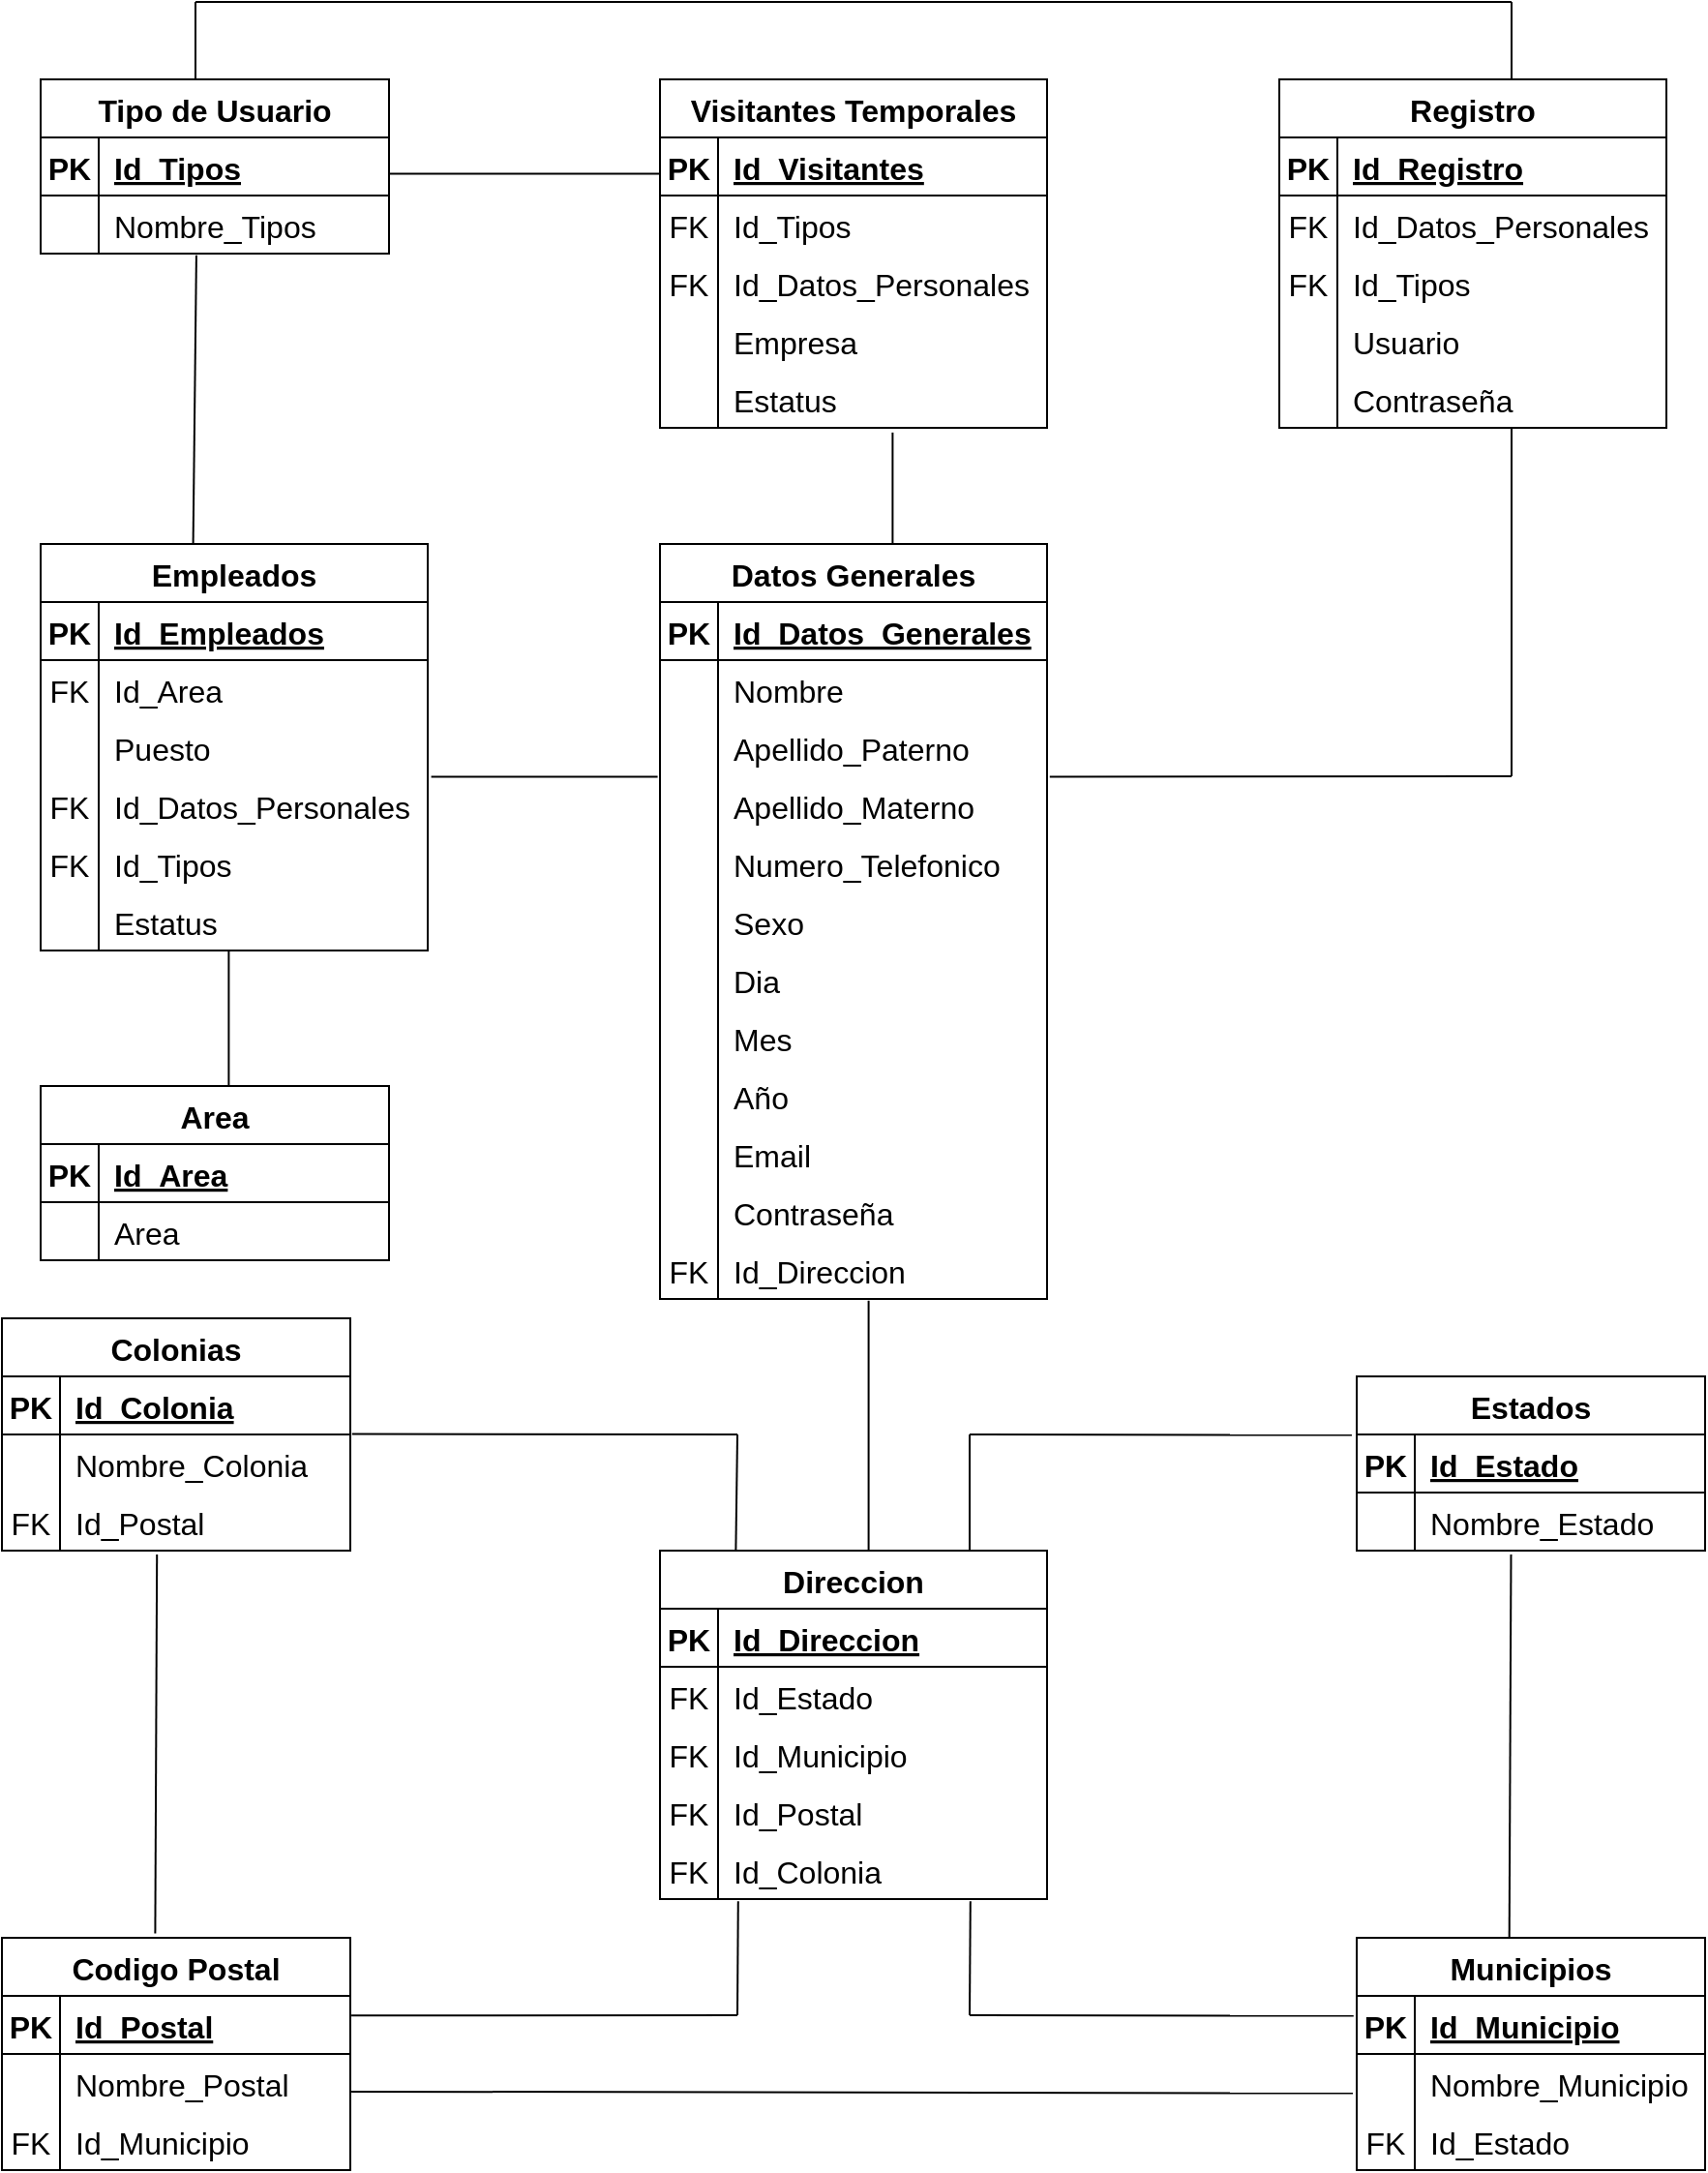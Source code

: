 <mxfile version="15.9.4" type="device"><diagram id="3kuz2IT7W_jXS3hhC_cp" name="Page-1"><mxGraphModel dx="1497" dy="836" grid="1" gridSize="10" guides="1" tooltips="1" connect="1" arrows="1" fold="1" page="1" pageScale="1" pageWidth="827" pageHeight="1169" math="0" shadow="0"><root><mxCell id="0"/><mxCell id="1" parent="0"/><mxCell id="LSDUm890GFS7C5FOTT7y-1" value="Tipo de Usuario" style="shape=table;startSize=30;container=1;collapsible=1;childLayout=tableLayout;fixedRows=1;rowLines=0;fontStyle=1;align=center;resizeLast=1;fontSize=16;" vertex="1" parent="1"><mxGeometry x="40" y="80" width="180" height="90" as="geometry"/></mxCell><mxCell id="LSDUm890GFS7C5FOTT7y-2" value="" style="shape=partialRectangle;collapsible=0;dropTarget=0;pointerEvents=0;fillColor=none;top=0;left=0;bottom=1;right=0;points=[[0,0.5],[1,0.5]];portConstraint=eastwest;fontSize=16;" vertex="1" parent="LSDUm890GFS7C5FOTT7y-1"><mxGeometry y="30" width="180" height="30" as="geometry"/></mxCell><mxCell id="LSDUm890GFS7C5FOTT7y-3" value="PK" style="shape=partialRectangle;connectable=0;fillColor=none;top=0;left=0;bottom=0;right=0;fontStyle=1;overflow=hidden;fontSize=16;" vertex="1" parent="LSDUm890GFS7C5FOTT7y-2"><mxGeometry width="30" height="30" as="geometry"><mxRectangle width="30" height="30" as="alternateBounds"/></mxGeometry></mxCell><mxCell id="LSDUm890GFS7C5FOTT7y-4" value="Id_Tipos" style="shape=partialRectangle;connectable=0;fillColor=none;top=0;left=0;bottom=0;right=0;align=left;spacingLeft=6;fontStyle=5;overflow=hidden;fontSize=16;" vertex="1" parent="LSDUm890GFS7C5FOTT7y-2"><mxGeometry x="30" width="150" height="30" as="geometry"><mxRectangle width="150" height="30" as="alternateBounds"/></mxGeometry></mxCell><mxCell id="LSDUm890GFS7C5FOTT7y-5" value="" style="shape=partialRectangle;collapsible=0;dropTarget=0;pointerEvents=0;fillColor=none;top=0;left=0;bottom=0;right=0;points=[[0,0.5],[1,0.5]];portConstraint=eastwest;fontSize=16;" vertex="1" parent="LSDUm890GFS7C5FOTT7y-1"><mxGeometry y="60" width="180" height="30" as="geometry"/></mxCell><mxCell id="LSDUm890GFS7C5FOTT7y-6" value="" style="shape=partialRectangle;connectable=0;fillColor=none;top=0;left=0;bottom=0;right=0;editable=1;overflow=hidden;fontSize=16;" vertex="1" parent="LSDUm890GFS7C5FOTT7y-5"><mxGeometry width="30" height="30" as="geometry"><mxRectangle width="30" height="30" as="alternateBounds"/></mxGeometry></mxCell><mxCell id="LSDUm890GFS7C5FOTT7y-7" value="Nombre_Tipos" style="shape=partialRectangle;connectable=0;fillColor=none;top=0;left=0;bottom=0;right=0;align=left;spacingLeft=6;overflow=hidden;fontSize=16;" vertex="1" parent="LSDUm890GFS7C5FOTT7y-5"><mxGeometry x="30" width="150" height="30" as="geometry"><mxRectangle width="150" height="30" as="alternateBounds"/></mxGeometry></mxCell><mxCell id="LSDUm890GFS7C5FOTT7y-14" value="Visitantes Temporales" style="shape=table;startSize=30;container=1;collapsible=1;childLayout=tableLayout;fixedRows=1;rowLines=0;fontStyle=1;align=center;resizeLast=1;fontSize=16;" vertex="1" parent="1"><mxGeometry x="360" y="80" width="200" height="180" as="geometry"/></mxCell><mxCell id="LSDUm890GFS7C5FOTT7y-15" value="" style="shape=partialRectangle;collapsible=0;dropTarget=0;pointerEvents=0;fillColor=none;top=0;left=0;bottom=1;right=0;points=[[0,0.5],[1,0.5]];portConstraint=eastwest;fontSize=16;" vertex="1" parent="LSDUm890GFS7C5FOTT7y-14"><mxGeometry y="30" width="200" height="30" as="geometry"/></mxCell><mxCell id="LSDUm890GFS7C5FOTT7y-16" value="PK" style="shape=partialRectangle;connectable=0;fillColor=none;top=0;left=0;bottom=0;right=0;fontStyle=1;overflow=hidden;fontSize=16;" vertex="1" parent="LSDUm890GFS7C5FOTT7y-15"><mxGeometry width="30" height="30" as="geometry"><mxRectangle width="30" height="30" as="alternateBounds"/></mxGeometry></mxCell><mxCell id="LSDUm890GFS7C5FOTT7y-17" value="Id_Visitantes" style="shape=partialRectangle;connectable=0;fillColor=none;top=0;left=0;bottom=0;right=0;align=left;spacingLeft=6;fontStyle=5;overflow=hidden;fontSize=16;" vertex="1" parent="LSDUm890GFS7C5FOTT7y-15"><mxGeometry x="30" width="170" height="30" as="geometry"><mxRectangle width="170" height="30" as="alternateBounds"/></mxGeometry></mxCell><mxCell id="LSDUm890GFS7C5FOTT7y-18" value="" style="shape=partialRectangle;collapsible=0;dropTarget=0;pointerEvents=0;fillColor=none;top=0;left=0;bottom=0;right=0;points=[[0,0.5],[1,0.5]];portConstraint=eastwest;fontSize=16;" vertex="1" parent="LSDUm890GFS7C5FOTT7y-14"><mxGeometry y="60" width="200" height="30" as="geometry"/></mxCell><mxCell id="LSDUm890GFS7C5FOTT7y-19" value="FK" style="shape=partialRectangle;connectable=0;fillColor=none;top=0;left=0;bottom=0;right=0;editable=1;overflow=hidden;fontSize=16;" vertex="1" parent="LSDUm890GFS7C5FOTT7y-18"><mxGeometry width="30" height="30" as="geometry"><mxRectangle width="30" height="30" as="alternateBounds"/></mxGeometry></mxCell><mxCell id="LSDUm890GFS7C5FOTT7y-20" value="Id_Tipos" style="shape=partialRectangle;connectable=0;fillColor=none;top=0;left=0;bottom=0;right=0;align=left;spacingLeft=6;overflow=hidden;fontSize=16;" vertex="1" parent="LSDUm890GFS7C5FOTT7y-18"><mxGeometry x="30" width="170" height="30" as="geometry"><mxRectangle width="170" height="30" as="alternateBounds"/></mxGeometry></mxCell><mxCell id="LSDUm890GFS7C5FOTT7y-21" value="" style="shape=partialRectangle;collapsible=0;dropTarget=0;pointerEvents=0;fillColor=none;top=0;left=0;bottom=0;right=0;points=[[0,0.5],[1,0.5]];portConstraint=eastwest;fontSize=16;" vertex="1" parent="LSDUm890GFS7C5FOTT7y-14"><mxGeometry y="90" width="200" height="30" as="geometry"/></mxCell><mxCell id="LSDUm890GFS7C5FOTT7y-22" value="FK" style="shape=partialRectangle;connectable=0;fillColor=none;top=0;left=0;bottom=0;right=0;editable=1;overflow=hidden;fontSize=16;" vertex="1" parent="LSDUm890GFS7C5FOTT7y-21"><mxGeometry width="30" height="30" as="geometry"><mxRectangle width="30" height="30" as="alternateBounds"/></mxGeometry></mxCell><mxCell id="LSDUm890GFS7C5FOTT7y-23" value="Id_Datos_Personales" style="shape=partialRectangle;connectable=0;fillColor=none;top=0;left=0;bottom=0;right=0;align=left;spacingLeft=6;overflow=hidden;fontSize=16;" vertex="1" parent="LSDUm890GFS7C5FOTT7y-21"><mxGeometry x="30" width="170" height="30" as="geometry"><mxRectangle width="170" height="30" as="alternateBounds"/></mxGeometry></mxCell><mxCell id="LSDUm890GFS7C5FOTT7y-24" value="" style="shape=partialRectangle;collapsible=0;dropTarget=0;pointerEvents=0;fillColor=none;top=0;left=0;bottom=0;right=0;points=[[0,0.5],[1,0.5]];portConstraint=eastwest;fontSize=16;" vertex="1" parent="LSDUm890GFS7C5FOTT7y-14"><mxGeometry y="120" width="200" height="30" as="geometry"/></mxCell><mxCell id="LSDUm890GFS7C5FOTT7y-25" value="" style="shape=partialRectangle;connectable=0;fillColor=none;top=0;left=0;bottom=0;right=0;editable=1;overflow=hidden;fontSize=16;" vertex="1" parent="LSDUm890GFS7C5FOTT7y-24"><mxGeometry width="30" height="30" as="geometry"><mxRectangle width="30" height="30" as="alternateBounds"/></mxGeometry></mxCell><mxCell id="LSDUm890GFS7C5FOTT7y-26" value="Empresa" style="shape=partialRectangle;connectable=0;fillColor=none;top=0;left=0;bottom=0;right=0;align=left;spacingLeft=6;overflow=hidden;fontSize=16;" vertex="1" parent="LSDUm890GFS7C5FOTT7y-24"><mxGeometry x="30" width="170" height="30" as="geometry"><mxRectangle width="170" height="30" as="alternateBounds"/></mxGeometry></mxCell><mxCell id="LSDUm890GFS7C5FOTT7y-27" style="shape=partialRectangle;collapsible=0;dropTarget=0;pointerEvents=0;fillColor=none;top=0;left=0;bottom=0;right=0;points=[[0,0.5],[1,0.5]];portConstraint=eastwest;fontSize=16;" vertex="1" parent="LSDUm890GFS7C5FOTT7y-14"><mxGeometry y="150" width="200" height="30" as="geometry"/></mxCell><mxCell id="LSDUm890GFS7C5FOTT7y-28" style="shape=partialRectangle;connectable=0;fillColor=none;top=0;left=0;bottom=0;right=0;editable=1;overflow=hidden;fontSize=16;" vertex="1" parent="LSDUm890GFS7C5FOTT7y-27"><mxGeometry width="30" height="30" as="geometry"><mxRectangle width="30" height="30" as="alternateBounds"/></mxGeometry></mxCell><mxCell id="LSDUm890GFS7C5FOTT7y-29" value="Estatus" style="shape=partialRectangle;connectable=0;fillColor=none;top=0;left=0;bottom=0;right=0;align=left;spacingLeft=6;overflow=hidden;fontSize=16;" vertex="1" parent="LSDUm890GFS7C5FOTT7y-27"><mxGeometry x="30" width="170" height="30" as="geometry"><mxRectangle width="170" height="30" as="alternateBounds"/></mxGeometry></mxCell><mxCell id="LSDUm890GFS7C5FOTT7y-30" value="Registro" style="shape=table;startSize=30;container=1;collapsible=1;childLayout=tableLayout;fixedRows=1;rowLines=0;fontStyle=1;align=center;resizeLast=1;fontSize=16;" vertex="1" parent="1"><mxGeometry x="680" y="80" width="200" height="180" as="geometry"/></mxCell><mxCell id="LSDUm890GFS7C5FOTT7y-31" value="" style="shape=partialRectangle;collapsible=0;dropTarget=0;pointerEvents=0;fillColor=none;top=0;left=0;bottom=1;right=0;points=[[0,0.5],[1,0.5]];portConstraint=eastwest;fontSize=16;" vertex="1" parent="LSDUm890GFS7C5FOTT7y-30"><mxGeometry y="30" width="200" height="30" as="geometry"/></mxCell><mxCell id="LSDUm890GFS7C5FOTT7y-32" value="PK" style="shape=partialRectangle;connectable=0;fillColor=none;top=0;left=0;bottom=0;right=0;fontStyle=1;overflow=hidden;fontSize=16;" vertex="1" parent="LSDUm890GFS7C5FOTT7y-31"><mxGeometry width="30" height="30" as="geometry"><mxRectangle width="30" height="30" as="alternateBounds"/></mxGeometry></mxCell><mxCell id="LSDUm890GFS7C5FOTT7y-33" value="Id_Registro" style="shape=partialRectangle;connectable=0;fillColor=none;top=0;left=0;bottom=0;right=0;align=left;spacingLeft=6;fontStyle=5;overflow=hidden;fontSize=16;" vertex="1" parent="LSDUm890GFS7C5FOTT7y-31"><mxGeometry x="30" width="170" height="30" as="geometry"><mxRectangle width="170" height="30" as="alternateBounds"/></mxGeometry></mxCell><mxCell id="LSDUm890GFS7C5FOTT7y-34" value="" style="shape=partialRectangle;collapsible=0;dropTarget=0;pointerEvents=0;fillColor=none;top=0;left=0;bottom=0;right=0;points=[[0,0.5],[1,0.5]];portConstraint=eastwest;fontSize=16;" vertex="1" parent="LSDUm890GFS7C5FOTT7y-30"><mxGeometry y="60" width="200" height="30" as="geometry"/></mxCell><mxCell id="LSDUm890GFS7C5FOTT7y-35" value="FK" style="shape=partialRectangle;connectable=0;fillColor=none;top=0;left=0;bottom=0;right=0;editable=1;overflow=hidden;fontSize=16;" vertex="1" parent="LSDUm890GFS7C5FOTT7y-34"><mxGeometry width="30" height="30" as="geometry"><mxRectangle width="30" height="30" as="alternateBounds"/></mxGeometry></mxCell><mxCell id="LSDUm890GFS7C5FOTT7y-36" value="Id_Datos_Personales" style="shape=partialRectangle;connectable=0;fillColor=none;top=0;left=0;bottom=0;right=0;align=left;spacingLeft=6;overflow=hidden;fontSize=16;" vertex="1" parent="LSDUm890GFS7C5FOTT7y-34"><mxGeometry x="30" width="170" height="30" as="geometry"><mxRectangle width="170" height="30" as="alternateBounds"/></mxGeometry></mxCell><mxCell id="LSDUm890GFS7C5FOTT7y-37" value="" style="shape=partialRectangle;collapsible=0;dropTarget=0;pointerEvents=0;fillColor=none;top=0;left=0;bottom=0;right=0;points=[[0,0.5],[1,0.5]];portConstraint=eastwest;fontSize=16;" vertex="1" parent="LSDUm890GFS7C5FOTT7y-30"><mxGeometry y="90" width="200" height="30" as="geometry"/></mxCell><mxCell id="LSDUm890GFS7C5FOTT7y-38" value="FK" style="shape=partialRectangle;connectable=0;fillColor=none;top=0;left=0;bottom=0;right=0;editable=1;overflow=hidden;fontSize=16;" vertex="1" parent="LSDUm890GFS7C5FOTT7y-37"><mxGeometry width="30" height="30" as="geometry"><mxRectangle width="30" height="30" as="alternateBounds"/></mxGeometry></mxCell><mxCell id="LSDUm890GFS7C5FOTT7y-39" value="Id_Tipos" style="shape=partialRectangle;connectable=0;fillColor=none;top=0;left=0;bottom=0;right=0;align=left;spacingLeft=6;overflow=hidden;fontSize=16;" vertex="1" parent="LSDUm890GFS7C5FOTT7y-37"><mxGeometry x="30" width="170" height="30" as="geometry"><mxRectangle width="170" height="30" as="alternateBounds"/></mxGeometry></mxCell><mxCell id="LSDUm890GFS7C5FOTT7y-40" value="" style="shape=partialRectangle;collapsible=0;dropTarget=0;pointerEvents=0;fillColor=none;top=0;left=0;bottom=0;right=0;points=[[0,0.5],[1,0.5]];portConstraint=eastwest;fontSize=16;" vertex="1" parent="LSDUm890GFS7C5FOTT7y-30"><mxGeometry y="120" width="200" height="30" as="geometry"/></mxCell><mxCell id="LSDUm890GFS7C5FOTT7y-41" value="" style="shape=partialRectangle;connectable=0;fillColor=none;top=0;left=0;bottom=0;right=0;editable=1;overflow=hidden;fontSize=16;" vertex="1" parent="LSDUm890GFS7C5FOTT7y-40"><mxGeometry width="30" height="30" as="geometry"><mxRectangle width="30" height="30" as="alternateBounds"/></mxGeometry></mxCell><mxCell id="LSDUm890GFS7C5FOTT7y-42" value="Usuario" style="shape=partialRectangle;connectable=0;fillColor=none;top=0;left=0;bottom=0;right=0;align=left;spacingLeft=6;overflow=hidden;fontSize=16;" vertex="1" parent="LSDUm890GFS7C5FOTT7y-40"><mxGeometry x="30" width="170" height="30" as="geometry"><mxRectangle width="170" height="30" as="alternateBounds"/></mxGeometry></mxCell><mxCell id="LSDUm890GFS7C5FOTT7y-43" style="shape=partialRectangle;collapsible=0;dropTarget=0;pointerEvents=0;fillColor=none;top=0;left=0;bottom=0;right=0;points=[[0,0.5],[1,0.5]];portConstraint=eastwest;fontSize=16;" vertex="1" parent="LSDUm890GFS7C5FOTT7y-30"><mxGeometry y="150" width="200" height="30" as="geometry"/></mxCell><mxCell id="LSDUm890GFS7C5FOTT7y-44" style="shape=partialRectangle;connectable=0;fillColor=none;top=0;left=0;bottom=0;right=0;editable=1;overflow=hidden;fontSize=16;" vertex="1" parent="LSDUm890GFS7C5FOTT7y-43"><mxGeometry width="30" height="30" as="geometry"><mxRectangle width="30" height="30" as="alternateBounds"/></mxGeometry></mxCell><mxCell id="LSDUm890GFS7C5FOTT7y-45" value="Contraseña" style="shape=partialRectangle;connectable=0;fillColor=none;top=0;left=0;bottom=0;right=0;align=left;spacingLeft=6;overflow=hidden;fontSize=16;" vertex="1" parent="LSDUm890GFS7C5FOTT7y-43"><mxGeometry x="30" width="170" height="30" as="geometry"><mxRectangle width="170" height="30" as="alternateBounds"/></mxGeometry></mxCell><mxCell id="LSDUm890GFS7C5FOTT7y-46" value="Empleados" style="shape=table;startSize=30;container=1;collapsible=1;childLayout=tableLayout;fixedRows=1;rowLines=0;fontStyle=1;align=center;resizeLast=1;fontSize=16;" vertex="1" parent="1"><mxGeometry x="40" y="320" width="200" height="210" as="geometry"/></mxCell><mxCell id="LSDUm890GFS7C5FOTT7y-47" value="" style="shape=partialRectangle;collapsible=0;dropTarget=0;pointerEvents=0;fillColor=none;top=0;left=0;bottom=1;right=0;points=[[0,0.5],[1,0.5]];portConstraint=eastwest;fontSize=16;" vertex="1" parent="LSDUm890GFS7C5FOTT7y-46"><mxGeometry y="30" width="200" height="30" as="geometry"/></mxCell><mxCell id="LSDUm890GFS7C5FOTT7y-48" value="PK" style="shape=partialRectangle;connectable=0;fillColor=none;top=0;left=0;bottom=0;right=0;fontStyle=1;overflow=hidden;fontSize=16;" vertex="1" parent="LSDUm890GFS7C5FOTT7y-47"><mxGeometry width="30" height="30" as="geometry"><mxRectangle width="30" height="30" as="alternateBounds"/></mxGeometry></mxCell><mxCell id="LSDUm890GFS7C5FOTT7y-49" value="Id_Empleados" style="shape=partialRectangle;connectable=0;fillColor=none;top=0;left=0;bottom=0;right=0;align=left;spacingLeft=6;fontStyle=5;overflow=hidden;fontSize=16;" vertex="1" parent="LSDUm890GFS7C5FOTT7y-47"><mxGeometry x="30" width="170" height="30" as="geometry"><mxRectangle width="170" height="30" as="alternateBounds"/></mxGeometry></mxCell><mxCell id="LSDUm890GFS7C5FOTT7y-50" value="" style="shape=partialRectangle;collapsible=0;dropTarget=0;pointerEvents=0;fillColor=none;top=0;left=0;bottom=0;right=0;points=[[0,0.5],[1,0.5]];portConstraint=eastwest;fontSize=16;" vertex="1" parent="LSDUm890GFS7C5FOTT7y-46"><mxGeometry y="60" width="200" height="30" as="geometry"/></mxCell><mxCell id="LSDUm890GFS7C5FOTT7y-51" value="FK" style="shape=partialRectangle;connectable=0;fillColor=none;top=0;left=0;bottom=0;right=0;editable=1;overflow=hidden;fontSize=16;" vertex="1" parent="LSDUm890GFS7C5FOTT7y-50"><mxGeometry width="30" height="30" as="geometry"><mxRectangle width="30" height="30" as="alternateBounds"/></mxGeometry></mxCell><mxCell id="LSDUm890GFS7C5FOTT7y-52" value="Id_Area" style="shape=partialRectangle;connectable=0;fillColor=none;top=0;left=0;bottom=0;right=0;align=left;spacingLeft=6;overflow=hidden;fontSize=16;" vertex="1" parent="LSDUm890GFS7C5FOTT7y-50"><mxGeometry x="30" width="170" height="30" as="geometry"><mxRectangle width="170" height="30" as="alternateBounds"/></mxGeometry></mxCell><mxCell id="LSDUm890GFS7C5FOTT7y-53" value="" style="shape=partialRectangle;collapsible=0;dropTarget=0;pointerEvents=0;fillColor=none;top=0;left=0;bottom=0;right=0;points=[[0,0.5],[1,0.5]];portConstraint=eastwest;fontSize=16;" vertex="1" parent="LSDUm890GFS7C5FOTT7y-46"><mxGeometry y="90" width="200" height="30" as="geometry"/></mxCell><mxCell id="LSDUm890GFS7C5FOTT7y-54" value="" style="shape=partialRectangle;connectable=0;fillColor=none;top=0;left=0;bottom=0;right=0;editable=1;overflow=hidden;fontSize=16;" vertex="1" parent="LSDUm890GFS7C5FOTT7y-53"><mxGeometry width="30" height="30" as="geometry"><mxRectangle width="30" height="30" as="alternateBounds"/></mxGeometry></mxCell><mxCell id="LSDUm890GFS7C5FOTT7y-55" value="Puesto" style="shape=partialRectangle;connectable=0;fillColor=none;top=0;left=0;bottom=0;right=0;align=left;spacingLeft=6;overflow=hidden;fontSize=16;" vertex="1" parent="LSDUm890GFS7C5FOTT7y-53"><mxGeometry x="30" width="170" height="30" as="geometry"><mxRectangle width="170" height="30" as="alternateBounds"/></mxGeometry></mxCell><mxCell id="LSDUm890GFS7C5FOTT7y-56" value="" style="shape=partialRectangle;collapsible=0;dropTarget=0;pointerEvents=0;fillColor=none;top=0;left=0;bottom=0;right=0;points=[[0,0.5],[1,0.5]];portConstraint=eastwest;fontSize=16;" vertex="1" parent="LSDUm890GFS7C5FOTT7y-46"><mxGeometry y="120" width="200" height="30" as="geometry"/></mxCell><mxCell id="LSDUm890GFS7C5FOTT7y-57" value="FK" style="shape=partialRectangle;connectable=0;fillColor=none;top=0;left=0;bottom=0;right=0;editable=1;overflow=hidden;fontSize=16;" vertex="1" parent="LSDUm890GFS7C5FOTT7y-56"><mxGeometry width="30" height="30" as="geometry"><mxRectangle width="30" height="30" as="alternateBounds"/></mxGeometry></mxCell><mxCell id="LSDUm890GFS7C5FOTT7y-58" value="Id_Datos_Personales" style="shape=partialRectangle;connectable=0;fillColor=none;top=0;left=0;bottom=0;right=0;align=left;spacingLeft=6;overflow=hidden;fontSize=16;" vertex="1" parent="LSDUm890GFS7C5FOTT7y-56"><mxGeometry x="30" width="170" height="30" as="geometry"><mxRectangle width="170" height="30" as="alternateBounds"/></mxGeometry></mxCell><mxCell id="LSDUm890GFS7C5FOTT7y-59" style="shape=partialRectangle;collapsible=0;dropTarget=0;pointerEvents=0;fillColor=none;top=0;left=0;bottom=0;right=0;points=[[0,0.5],[1,0.5]];portConstraint=eastwest;fontSize=16;" vertex="1" parent="LSDUm890GFS7C5FOTT7y-46"><mxGeometry y="150" width="200" height="30" as="geometry"/></mxCell><mxCell id="LSDUm890GFS7C5FOTT7y-60" value="FK" style="shape=partialRectangle;connectable=0;fillColor=none;top=0;left=0;bottom=0;right=0;editable=1;overflow=hidden;fontSize=16;" vertex="1" parent="LSDUm890GFS7C5FOTT7y-59"><mxGeometry width="30" height="30" as="geometry"><mxRectangle width="30" height="30" as="alternateBounds"/></mxGeometry></mxCell><mxCell id="LSDUm890GFS7C5FOTT7y-61" value="Id_Tipos" style="shape=partialRectangle;connectable=0;fillColor=none;top=0;left=0;bottom=0;right=0;align=left;spacingLeft=6;overflow=hidden;fontSize=16;" vertex="1" parent="LSDUm890GFS7C5FOTT7y-59"><mxGeometry x="30" width="170" height="30" as="geometry"><mxRectangle width="170" height="30" as="alternateBounds"/></mxGeometry></mxCell><mxCell id="LSDUm890GFS7C5FOTT7y-65" style="shape=partialRectangle;collapsible=0;dropTarget=0;pointerEvents=0;fillColor=none;top=0;left=0;bottom=0;right=0;points=[[0,0.5],[1,0.5]];portConstraint=eastwest;fontSize=16;" vertex="1" parent="LSDUm890GFS7C5FOTT7y-46"><mxGeometry y="180" width="200" height="30" as="geometry"/></mxCell><mxCell id="LSDUm890GFS7C5FOTT7y-66" style="shape=partialRectangle;connectable=0;fillColor=none;top=0;left=0;bottom=0;right=0;editable=1;overflow=hidden;fontSize=16;" vertex="1" parent="LSDUm890GFS7C5FOTT7y-65"><mxGeometry width="30" height="30" as="geometry"><mxRectangle width="30" height="30" as="alternateBounds"/></mxGeometry></mxCell><mxCell id="LSDUm890GFS7C5FOTT7y-67" value="Estatus" style="shape=partialRectangle;connectable=0;fillColor=none;top=0;left=0;bottom=0;right=0;align=left;spacingLeft=6;overflow=hidden;fontSize=16;" vertex="1" parent="LSDUm890GFS7C5FOTT7y-65"><mxGeometry x="30" width="170" height="30" as="geometry"><mxRectangle width="170" height="30" as="alternateBounds"/></mxGeometry></mxCell><mxCell id="LSDUm890GFS7C5FOTT7y-68" value="Area" style="shape=table;startSize=30;container=1;collapsible=1;childLayout=tableLayout;fixedRows=1;rowLines=0;fontStyle=1;align=center;resizeLast=1;fontSize=16;" vertex="1" parent="1"><mxGeometry x="40" y="600" width="180" height="90" as="geometry"/></mxCell><mxCell id="LSDUm890GFS7C5FOTT7y-69" value="" style="shape=partialRectangle;collapsible=0;dropTarget=0;pointerEvents=0;fillColor=none;top=0;left=0;bottom=1;right=0;points=[[0,0.5],[1,0.5]];portConstraint=eastwest;fontSize=16;" vertex="1" parent="LSDUm890GFS7C5FOTT7y-68"><mxGeometry y="30" width="180" height="30" as="geometry"/></mxCell><mxCell id="LSDUm890GFS7C5FOTT7y-70" value="PK" style="shape=partialRectangle;connectable=0;fillColor=none;top=0;left=0;bottom=0;right=0;fontStyle=1;overflow=hidden;fontSize=16;" vertex="1" parent="LSDUm890GFS7C5FOTT7y-69"><mxGeometry width="30" height="30" as="geometry"><mxRectangle width="30" height="30" as="alternateBounds"/></mxGeometry></mxCell><mxCell id="LSDUm890GFS7C5FOTT7y-71" value="Id_Area" style="shape=partialRectangle;connectable=0;fillColor=none;top=0;left=0;bottom=0;right=0;align=left;spacingLeft=6;fontStyle=5;overflow=hidden;fontSize=16;" vertex="1" parent="LSDUm890GFS7C5FOTT7y-69"><mxGeometry x="30" width="150" height="30" as="geometry"><mxRectangle width="150" height="30" as="alternateBounds"/></mxGeometry></mxCell><mxCell id="LSDUm890GFS7C5FOTT7y-72" value="" style="shape=partialRectangle;collapsible=0;dropTarget=0;pointerEvents=0;fillColor=none;top=0;left=0;bottom=0;right=0;points=[[0,0.5],[1,0.5]];portConstraint=eastwest;fontSize=16;" vertex="1" parent="LSDUm890GFS7C5FOTT7y-68"><mxGeometry y="60" width="180" height="30" as="geometry"/></mxCell><mxCell id="LSDUm890GFS7C5FOTT7y-73" value="" style="shape=partialRectangle;connectable=0;fillColor=none;top=0;left=0;bottom=0;right=0;editable=1;overflow=hidden;fontSize=16;" vertex="1" parent="LSDUm890GFS7C5FOTT7y-72"><mxGeometry width="30" height="30" as="geometry"><mxRectangle width="30" height="30" as="alternateBounds"/></mxGeometry></mxCell><mxCell id="LSDUm890GFS7C5FOTT7y-74" value="Area" style="shape=partialRectangle;connectable=0;fillColor=none;top=0;left=0;bottom=0;right=0;align=left;spacingLeft=6;overflow=hidden;fontSize=16;" vertex="1" parent="LSDUm890GFS7C5FOTT7y-72"><mxGeometry x="30" width="150" height="30" as="geometry"><mxRectangle width="150" height="30" as="alternateBounds"/></mxGeometry></mxCell><mxCell id="LSDUm890GFS7C5FOTT7y-81" value="Datos Generales" style="shape=table;startSize=30;container=1;collapsible=1;childLayout=tableLayout;fixedRows=1;rowLines=0;fontStyle=1;align=center;resizeLast=1;fontSize=16;" vertex="1" parent="1"><mxGeometry x="360" y="320" width="200" height="390" as="geometry"/></mxCell><mxCell id="LSDUm890GFS7C5FOTT7y-82" value="" style="shape=partialRectangle;collapsible=0;dropTarget=0;pointerEvents=0;fillColor=none;top=0;left=0;bottom=1;right=0;points=[[0,0.5],[1,0.5]];portConstraint=eastwest;fontSize=16;" vertex="1" parent="LSDUm890GFS7C5FOTT7y-81"><mxGeometry y="30" width="200" height="30" as="geometry"/></mxCell><mxCell id="LSDUm890GFS7C5FOTT7y-83" value="PK" style="shape=partialRectangle;connectable=0;fillColor=none;top=0;left=0;bottom=0;right=0;fontStyle=1;overflow=hidden;fontSize=16;" vertex="1" parent="LSDUm890GFS7C5FOTT7y-82"><mxGeometry width="30" height="30" as="geometry"><mxRectangle width="30" height="30" as="alternateBounds"/></mxGeometry></mxCell><mxCell id="LSDUm890GFS7C5FOTT7y-84" value="Id_Datos_Generales" style="shape=partialRectangle;connectable=0;fillColor=none;top=0;left=0;bottom=0;right=0;align=left;spacingLeft=6;fontStyle=5;overflow=hidden;fontSize=16;" vertex="1" parent="LSDUm890GFS7C5FOTT7y-82"><mxGeometry x="30" width="170" height="30" as="geometry"><mxRectangle width="170" height="30" as="alternateBounds"/></mxGeometry></mxCell><mxCell id="LSDUm890GFS7C5FOTT7y-85" value="" style="shape=partialRectangle;collapsible=0;dropTarget=0;pointerEvents=0;fillColor=none;top=0;left=0;bottom=0;right=0;points=[[0,0.5],[1,0.5]];portConstraint=eastwest;fontSize=16;" vertex="1" parent="LSDUm890GFS7C5FOTT7y-81"><mxGeometry y="60" width="200" height="30" as="geometry"/></mxCell><mxCell id="LSDUm890GFS7C5FOTT7y-86" value="" style="shape=partialRectangle;connectable=0;fillColor=none;top=0;left=0;bottom=0;right=0;editable=1;overflow=hidden;fontSize=16;" vertex="1" parent="LSDUm890GFS7C5FOTT7y-85"><mxGeometry width="30" height="30" as="geometry"><mxRectangle width="30" height="30" as="alternateBounds"/></mxGeometry></mxCell><mxCell id="LSDUm890GFS7C5FOTT7y-87" value="Nombre" style="shape=partialRectangle;connectable=0;fillColor=none;top=0;left=0;bottom=0;right=0;align=left;spacingLeft=6;overflow=hidden;fontSize=16;" vertex="1" parent="LSDUm890GFS7C5FOTT7y-85"><mxGeometry x="30" width="170" height="30" as="geometry"><mxRectangle width="170" height="30" as="alternateBounds"/></mxGeometry></mxCell><mxCell id="LSDUm890GFS7C5FOTT7y-88" value="" style="shape=partialRectangle;collapsible=0;dropTarget=0;pointerEvents=0;fillColor=none;top=0;left=0;bottom=0;right=0;points=[[0,0.5],[1,0.5]];portConstraint=eastwest;fontSize=16;" vertex="1" parent="LSDUm890GFS7C5FOTT7y-81"><mxGeometry y="90" width="200" height="30" as="geometry"/></mxCell><mxCell id="LSDUm890GFS7C5FOTT7y-89" value="" style="shape=partialRectangle;connectable=0;fillColor=none;top=0;left=0;bottom=0;right=0;editable=1;overflow=hidden;fontSize=16;" vertex="1" parent="LSDUm890GFS7C5FOTT7y-88"><mxGeometry width="30" height="30" as="geometry"><mxRectangle width="30" height="30" as="alternateBounds"/></mxGeometry></mxCell><mxCell id="LSDUm890GFS7C5FOTT7y-90" value="Apellido_Paterno" style="shape=partialRectangle;connectable=0;fillColor=none;top=0;left=0;bottom=0;right=0;align=left;spacingLeft=6;overflow=hidden;fontSize=16;" vertex="1" parent="LSDUm890GFS7C5FOTT7y-88"><mxGeometry x="30" width="170" height="30" as="geometry"><mxRectangle width="170" height="30" as="alternateBounds"/></mxGeometry></mxCell><mxCell id="LSDUm890GFS7C5FOTT7y-91" value="" style="shape=partialRectangle;collapsible=0;dropTarget=0;pointerEvents=0;fillColor=none;top=0;left=0;bottom=0;right=0;points=[[0,0.5],[1,0.5]];portConstraint=eastwest;fontSize=16;" vertex="1" parent="LSDUm890GFS7C5FOTT7y-81"><mxGeometry y="120" width="200" height="30" as="geometry"/></mxCell><mxCell id="LSDUm890GFS7C5FOTT7y-92" value="" style="shape=partialRectangle;connectable=0;fillColor=none;top=0;left=0;bottom=0;right=0;editable=1;overflow=hidden;fontSize=16;" vertex="1" parent="LSDUm890GFS7C5FOTT7y-91"><mxGeometry width="30" height="30" as="geometry"><mxRectangle width="30" height="30" as="alternateBounds"/></mxGeometry></mxCell><mxCell id="LSDUm890GFS7C5FOTT7y-93" value="Apellido_Materno" style="shape=partialRectangle;connectable=0;fillColor=none;top=0;left=0;bottom=0;right=0;align=left;spacingLeft=6;overflow=hidden;fontSize=16;" vertex="1" parent="LSDUm890GFS7C5FOTT7y-91"><mxGeometry x="30" width="170" height="30" as="geometry"><mxRectangle width="170" height="30" as="alternateBounds"/></mxGeometry></mxCell><mxCell id="LSDUm890GFS7C5FOTT7y-94" style="shape=partialRectangle;collapsible=0;dropTarget=0;pointerEvents=0;fillColor=none;top=0;left=0;bottom=0;right=0;points=[[0,0.5],[1,0.5]];portConstraint=eastwest;fontSize=16;" vertex="1" parent="LSDUm890GFS7C5FOTT7y-81"><mxGeometry y="150" width="200" height="30" as="geometry"/></mxCell><mxCell id="LSDUm890GFS7C5FOTT7y-95" style="shape=partialRectangle;connectable=0;fillColor=none;top=0;left=0;bottom=0;right=0;editable=1;overflow=hidden;fontSize=16;" vertex="1" parent="LSDUm890GFS7C5FOTT7y-94"><mxGeometry width="30" height="30" as="geometry"><mxRectangle width="30" height="30" as="alternateBounds"/></mxGeometry></mxCell><mxCell id="LSDUm890GFS7C5FOTT7y-96" value="Numero_Telefonico" style="shape=partialRectangle;connectable=0;fillColor=none;top=0;left=0;bottom=0;right=0;align=left;spacingLeft=6;overflow=hidden;fontSize=16;" vertex="1" parent="LSDUm890GFS7C5FOTT7y-94"><mxGeometry x="30" width="170" height="30" as="geometry"><mxRectangle width="170" height="30" as="alternateBounds"/></mxGeometry></mxCell><mxCell id="LSDUm890GFS7C5FOTT7y-97" style="shape=partialRectangle;collapsible=0;dropTarget=0;pointerEvents=0;fillColor=none;top=0;left=0;bottom=0;right=0;points=[[0,0.5],[1,0.5]];portConstraint=eastwest;fontSize=16;" vertex="1" parent="LSDUm890GFS7C5FOTT7y-81"><mxGeometry y="180" width="200" height="30" as="geometry"/></mxCell><mxCell id="LSDUm890GFS7C5FOTT7y-98" style="shape=partialRectangle;connectable=0;fillColor=none;top=0;left=0;bottom=0;right=0;editable=1;overflow=hidden;fontSize=16;" vertex="1" parent="LSDUm890GFS7C5FOTT7y-97"><mxGeometry width="30" height="30" as="geometry"><mxRectangle width="30" height="30" as="alternateBounds"/></mxGeometry></mxCell><mxCell id="LSDUm890GFS7C5FOTT7y-99" value="Sexo" style="shape=partialRectangle;connectable=0;fillColor=none;top=0;left=0;bottom=0;right=0;align=left;spacingLeft=6;overflow=hidden;fontSize=16;" vertex="1" parent="LSDUm890GFS7C5FOTT7y-97"><mxGeometry x="30" width="170" height="30" as="geometry"><mxRectangle width="170" height="30" as="alternateBounds"/></mxGeometry></mxCell><mxCell id="LSDUm890GFS7C5FOTT7y-100" style="shape=partialRectangle;collapsible=0;dropTarget=0;pointerEvents=0;fillColor=none;top=0;left=0;bottom=0;right=0;points=[[0,0.5],[1,0.5]];portConstraint=eastwest;fontSize=16;" vertex="1" parent="LSDUm890GFS7C5FOTT7y-81"><mxGeometry y="210" width="200" height="30" as="geometry"/></mxCell><mxCell id="LSDUm890GFS7C5FOTT7y-101" style="shape=partialRectangle;connectable=0;fillColor=none;top=0;left=0;bottom=0;right=0;editable=1;overflow=hidden;fontSize=16;" vertex="1" parent="LSDUm890GFS7C5FOTT7y-100"><mxGeometry width="30" height="30" as="geometry"><mxRectangle width="30" height="30" as="alternateBounds"/></mxGeometry></mxCell><mxCell id="LSDUm890GFS7C5FOTT7y-102" value="Dia" style="shape=partialRectangle;connectable=0;fillColor=none;top=0;left=0;bottom=0;right=0;align=left;spacingLeft=6;overflow=hidden;fontSize=16;" vertex="1" parent="LSDUm890GFS7C5FOTT7y-100"><mxGeometry x="30" width="170" height="30" as="geometry"><mxRectangle width="170" height="30" as="alternateBounds"/></mxGeometry></mxCell><mxCell id="LSDUm890GFS7C5FOTT7y-103" style="shape=partialRectangle;collapsible=0;dropTarget=0;pointerEvents=0;fillColor=none;top=0;left=0;bottom=0;right=0;points=[[0,0.5],[1,0.5]];portConstraint=eastwest;fontSize=16;" vertex="1" parent="LSDUm890GFS7C5FOTT7y-81"><mxGeometry y="240" width="200" height="30" as="geometry"/></mxCell><mxCell id="LSDUm890GFS7C5FOTT7y-104" style="shape=partialRectangle;connectable=0;fillColor=none;top=0;left=0;bottom=0;right=0;editable=1;overflow=hidden;fontSize=16;" vertex="1" parent="LSDUm890GFS7C5FOTT7y-103"><mxGeometry width="30" height="30" as="geometry"><mxRectangle width="30" height="30" as="alternateBounds"/></mxGeometry></mxCell><mxCell id="LSDUm890GFS7C5FOTT7y-105" value="Mes" style="shape=partialRectangle;connectable=0;fillColor=none;top=0;left=0;bottom=0;right=0;align=left;spacingLeft=6;overflow=hidden;fontSize=16;" vertex="1" parent="LSDUm890GFS7C5FOTT7y-103"><mxGeometry x="30" width="170" height="30" as="geometry"><mxRectangle width="170" height="30" as="alternateBounds"/></mxGeometry></mxCell><mxCell id="LSDUm890GFS7C5FOTT7y-106" style="shape=partialRectangle;collapsible=0;dropTarget=0;pointerEvents=0;fillColor=none;top=0;left=0;bottom=0;right=0;points=[[0,0.5],[1,0.5]];portConstraint=eastwest;fontSize=16;" vertex="1" parent="LSDUm890GFS7C5FOTT7y-81"><mxGeometry y="270" width="200" height="30" as="geometry"/></mxCell><mxCell id="LSDUm890GFS7C5FOTT7y-107" style="shape=partialRectangle;connectable=0;fillColor=none;top=0;left=0;bottom=0;right=0;editable=1;overflow=hidden;fontSize=16;" vertex="1" parent="LSDUm890GFS7C5FOTT7y-106"><mxGeometry width="30" height="30" as="geometry"><mxRectangle width="30" height="30" as="alternateBounds"/></mxGeometry></mxCell><mxCell id="LSDUm890GFS7C5FOTT7y-108" value="Año" style="shape=partialRectangle;connectable=0;fillColor=none;top=0;left=0;bottom=0;right=0;align=left;spacingLeft=6;overflow=hidden;fontSize=16;" vertex="1" parent="LSDUm890GFS7C5FOTT7y-106"><mxGeometry x="30" width="170" height="30" as="geometry"><mxRectangle width="170" height="30" as="alternateBounds"/></mxGeometry></mxCell><mxCell id="LSDUm890GFS7C5FOTT7y-109" style="shape=partialRectangle;collapsible=0;dropTarget=0;pointerEvents=0;fillColor=none;top=0;left=0;bottom=0;right=0;points=[[0,0.5],[1,0.5]];portConstraint=eastwest;fontSize=16;" vertex="1" parent="LSDUm890GFS7C5FOTT7y-81"><mxGeometry y="300" width="200" height="30" as="geometry"/></mxCell><mxCell id="LSDUm890GFS7C5FOTT7y-110" style="shape=partialRectangle;connectable=0;fillColor=none;top=0;left=0;bottom=0;right=0;editable=1;overflow=hidden;fontSize=16;" vertex="1" parent="LSDUm890GFS7C5FOTT7y-109"><mxGeometry width="30" height="30" as="geometry"><mxRectangle width="30" height="30" as="alternateBounds"/></mxGeometry></mxCell><mxCell id="LSDUm890GFS7C5FOTT7y-111" value="Email" style="shape=partialRectangle;connectable=0;fillColor=none;top=0;left=0;bottom=0;right=0;align=left;spacingLeft=6;overflow=hidden;fontSize=16;" vertex="1" parent="LSDUm890GFS7C5FOTT7y-109"><mxGeometry x="30" width="170" height="30" as="geometry"><mxRectangle width="170" height="30" as="alternateBounds"/></mxGeometry></mxCell><mxCell id="LSDUm890GFS7C5FOTT7y-112" style="shape=partialRectangle;collapsible=0;dropTarget=0;pointerEvents=0;fillColor=none;top=0;left=0;bottom=0;right=0;points=[[0,0.5],[1,0.5]];portConstraint=eastwest;fontSize=16;" vertex="1" parent="LSDUm890GFS7C5FOTT7y-81"><mxGeometry y="330" width="200" height="30" as="geometry"/></mxCell><mxCell id="LSDUm890GFS7C5FOTT7y-113" style="shape=partialRectangle;connectable=0;fillColor=none;top=0;left=0;bottom=0;right=0;editable=1;overflow=hidden;fontSize=16;" vertex="1" parent="LSDUm890GFS7C5FOTT7y-112"><mxGeometry width="30" height="30" as="geometry"><mxRectangle width="30" height="30" as="alternateBounds"/></mxGeometry></mxCell><mxCell id="LSDUm890GFS7C5FOTT7y-114" value="Contraseña" style="shape=partialRectangle;connectable=0;fillColor=none;top=0;left=0;bottom=0;right=0;align=left;spacingLeft=6;overflow=hidden;fontSize=16;" vertex="1" parent="LSDUm890GFS7C5FOTT7y-112"><mxGeometry x="30" width="170" height="30" as="geometry"><mxRectangle width="170" height="30" as="alternateBounds"/></mxGeometry></mxCell><mxCell id="LSDUm890GFS7C5FOTT7y-115" style="shape=partialRectangle;collapsible=0;dropTarget=0;pointerEvents=0;fillColor=none;top=0;left=0;bottom=0;right=0;points=[[0,0.5],[1,0.5]];portConstraint=eastwest;fontSize=16;" vertex="1" parent="LSDUm890GFS7C5FOTT7y-81"><mxGeometry y="360" width="200" height="30" as="geometry"/></mxCell><mxCell id="LSDUm890GFS7C5FOTT7y-116" value="FK" style="shape=partialRectangle;connectable=0;fillColor=none;top=0;left=0;bottom=0;right=0;editable=1;overflow=hidden;fontSize=16;" vertex="1" parent="LSDUm890GFS7C5FOTT7y-115"><mxGeometry width="30" height="30" as="geometry"><mxRectangle width="30" height="30" as="alternateBounds"/></mxGeometry></mxCell><mxCell id="LSDUm890GFS7C5FOTT7y-117" value="Id_Direccion" style="shape=partialRectangle;connectable=0;fillColor=none;top=0;left=0;bottom=0;right=0;align=left;spacingLeft=6;overflow=hidden;fontSize=16;" vertex="1" parent="LSDUm890GFS7C5FOTT7y-115"><mxGeometry x="30" width="170" height="30" as="geometry"><mxRectangle width="170" height="30" as="alternateBounds"/></mxGeometry></mxCell><mxCell id="LSDUm890GFS7C5FOTT7y-118" value="Direccion" style="shape=table;startSize=30;container=1;collapsible=1;childLayout=tableLayout;fixedRows=1;rowLines=0;fontStyle=1;align=center;resizeLast=1;fontSize=16;" vertex="1" parent="1"><mxGeometry x="360" y="840" width="200" height="180" as="geometry"/></mxCell><mxCell id="LSDUm890GFS7C5FOTT7y-119" value="" style="shape=partialRectangle;collapsible=0;dropTarget=0;pointerEvents=0;fillColor=none;top=0;left=0;bottom=1;right=0;points=[[0,0.5],[1,0.5]];portConstraint=eastwest;fontSize=16;" vertex="1" parent="LSDUm890GFS7C5FOTT7y-118"><mxGeometry y="30" width="200" height="30" as="geometry"/></mxCell><mxCell id="LSDUm890GFS7C5FOTT7y-120" value="PK" style="shape=partialRectangle;connectable=0;fillColor=none;top=0;left=0;bottom=0;right=0;fontStyle=1;overflow=hidden;fontSize=16;" vertex="1" parent="LSDUm890GFS7C5FOTT7y-119"><mxGeometry width="30" height="30" as="geometry"><mxRectangle width="30" height="30" as="alternateBounds"/></mxGeometry></mxCell><mxCell id="LSDUm890GFS7C5FOTT7y-121" value="Id_Direccion" style="shape=partialRectangle;connectable=0;fillColor=none;top=0;left=0;bottom=0;right=0;align=left;spacingLeft=6;fontStyle=5;overflow=hidden;fontSize=16;" vertex="1" parent="LSDUm890GFS7C5FOTT7y-119"><mxGeometry x="30" width="170" height="30" as="geometry"><mxRectangle width="170" height="30" as="alternateBounds"/></mxGeometry></mxCell><mxCell id="LSDUm890GFS7C5FOTT7y-122" value="" style="shape=partialRectangle;collapsible=0;dropTarget=0;pointerEvents=0;fillColor=none;top=0;left=0;bottom=0;right=0;points=[[0,0.5],[1,0.5]];portConstraint=eastwest;fontSize=16;" vertex="1" parent="LSDUm890GFS7C5FOTT7y-118"><mxGeometry y="60" width="200" height="30" as="geometry"/></mxCell><mxCell id="LSDUm890GFS7C5FOTT7y-123" value="FK" style="shape=partialRectangle;connectable=0;fillColor=none;top=0;left=0;bottom=0;right=0;editable=1;overflow=hidden;fontSize=16;" vertex="1" parent="LSDUm890GFS7C5FOTT7y-122"><mxGeometry width="30" height="30" as="geometry"><mxRectangle width="30" height="30" as="alternateBounds"/></mxGeometry></mxCell><mxCell id="LSDUm890GFS7C5FOTT7y-124" value="Id_Estado" style="shape=partialRectangle;connectable=0;fillColor=none;top=0;left=0;bottom=0;right=0;align=left;spacingLeft=6;overflow=hidden;fontSize=16;" vertex="1" parent="LSDUm890GFS7C5FOTT7y-122"><mxGeometry x="30" width="170" height="30" as="geometry"><mxRectangle width="170" height="30" as="alternateBounds"/></mxGeometry></mxCell><mxCell id="LSDUm890GFS7C5FOTT7y-125" value="" style="shape=partialRectangle;collapsible=0;dropTarget=0;pointerEvents=0;fillColor=none;top=0;left=0;bottom=0;right=0;points=[[0,0.5],[1,0.5]];portConstraint=eastwest;fontSize=16;" vertex="1" parent="LSDUm890GFS7C5FOTT7y-118"><mxGeometry y="90" width="200" height="30" as="geometry"/></mxCell><mxCell id="LSDUm890GFS7C5FOTT7y-126" value="FK" style="shape=partialRectangle;connectable=0;fillColor=none;top=0;left=0;bottom=0;right=0;editable=1;overflow=hidden;fontSize=16;" vertex="1" parent="LSDUm890GFS7C5FOTT7y-125"><mxGeometry width="30" height="30" as="geometry"><mxRectangle width="30" height="30" as="alternateBounds"/></mxGeometry></mxCell><mxCell id="LSDUm890GFS7C5FOTT7y-127" value="Id_Municipio" style="shape=partialRectangle;connectable=0;fillColor=none;top=0;left=0;bottom=0;right=0;align=left;spacingLeft=6;overflow=hidden;fontSize=16;" vertex="1" parent="LSDUm890GFS7C5FOTT7y-125"><mxGeometry x="30" width="170" height="30" as="geometry"><mxRectangle width="170" height="30" as="alternateBounds"/></mxGeometry></mxCell><mxCell id="LSDUm890GFS7C5FOTT7y-128" value="" style="shape=partialRectangle;collapsible=0;dropTarget=0;pointerEvents=0;fillColor=none;top=0;left=0;bottom=0;right=0;points=[[0,0.5],[1,0.5]];portConstraint=eastwest;fontSize=16;" vertex="1" parent="LSDUm890GFS7C5FOTT7y-118"><mxGeometry y="120" width="200" height="30" as="geometry"/></mxCell><mxCell id="LSDUm890GFS7C5FOTT7y-129" value="FK" style="shape=partialRectangle;connectable=0;fillColor=none;top=0;left=0;bottom=0;right=0;editable=1;overflow=hidden;fontSize=16;" vertex="1" parent="LSDUm890GFS7C5FOTT7y-128"><mxGeometry width="30" height="30" as="geometry"><mxRectangle width="30" height="30" as="alternateBounds"/></mxGeometry></mxCell><mxCell id="LSDUm890GFS7C5FOTT7y-130" value="Id_Postal" style="shape=partialRectangle;connectable=0;fillColor=none;top=0;left=0;bottom=0;right=0;align=left;spacingLeft=6;overflow=hidden;fontSize=16;" vertex="1" parent="LSDUm890GFS7C5FOTT7y-128"><mxGeometry x="30" width="170" height="30" as="geometry"><mxRectangle width="170" height="30" as="alternateBounds"/></mxGeometry></mxCell><mxCell id="LSDUm890GFS7C5FOTT7y-131" style="shape=partialRectangle;collapsible=0;dropTarget=0;pointerEvents=0;fillColor=none;top=0;left=0;bottom=0;right=0;points=[[0,0.5],[1,0.5]];portConstraint=eastwest;fontSize=16;" vertex="1" parent="LSDUm890GFS7C5FOTT7y-118"><mxGeometry y="150" width="200" height="30" as="geometry"/></mxCell><mxCell id="LSDUm890GFS7C5FOTT7y-132" value="FK" style="shape=partialRectangle;connectable=0;fillColor=none;top=0;left=0;bottom=0;right=0;editable=1;overflow=hidden;fontSize=16;" vertex="1" parent="LSDUm890GFS7C5FOTT7y-131"><mxGeometry width="30" height="30" as="geometry"><mxRectangle width="30" height="30" as="alternateBounds"/></mxGeometry></mxCell><mxCell id="LSDUm890GFS7C5FOTT7y-133" value="Id_Colonia" style="shape=partialRectangle;connectable=0;fillColor=none;top=0;left=0;bottom=0;right=0;align=left;spacingLeft=6;overflow=hidden;fontSize=16;" vertex="1" parent="LSDUm890GFS7C5FOTT7y-131"><mxGeometry x="30" width="170" height="30" as="geometry"><mxRectangle width="170" height="30" as="alternateBounds"/></mxGeometry></mxCell><mxCell id="LSDUm890GFS7C5FOTT7y-134" value="Estados" style="shape=table;startSize=30;container=1;collapsible=1;childLayout=tableLayout;fixedRows=1;rowLines=0;fontStyle=1;align=center;resizeLast=1;fontSize=16;" vertex="1" parent="1"><mxGeometry x="720" y="750" width="180" height="90" as="geometry"/></mxCell><mxCell id="LSDUm890GFS7C5FOTT7y-135" value="" style="shape=partialRectangle;collapsible=0;dropTarget=0;pointerEvents=0;fillColor=none;top=0;left=0;bottom=1;right=0;points=[[0,0.5],[1,0.5]];portConstraint=eastwest;fontSize=16;" vertex="1" parent="LSDUm890GFS7C5FOTT7y-134"><mxGeometry y="30" width="180" height="30" as="geometry"/></mxCell><mxCell id="LSDUm890GFS7C5FOTT7y-136" value="PK" style="shape=partialRectangle;connectable=0;fillColor=none;top=0;left=0;bottom=0;right=0;fontStyle=1;overflow=hidden;fontSize=16;" vertex="1" parent="LSDUm890GFS7C5FOTT7y-135"><mxGeometry width="30" height="30" as="geometry"><mxRectangle width="30" height="30" as="alternateBounds"/></mxGeometry></mxCell><mxCell id="LSDUm890GFS7C5FOTT7y-137" value="Id_Estado" style="shape=partialRectangle;connectable=0;fillColor=none;top=0;left=0;bottom=0;right=0;align=left;spacingLeft=6;fontStyle=5;overflow=hidden;fontSize=16;" vertex="1" parent="LSDUm890GFS7C5FOTT7y-135"><mxGeometry x="30" width="150" height="30" as="geometry"><mxRectangle width="150" height="30" as="alternateBounds"/></mxGeometry></mxCell><mxCell id="LSDUm890GFS7C5FOTT7y-138" value="" style="shape=partialRectangle;collapsible=0;dropTarget=0;pointerEvents=0;fillColor=none;top=0;left=0;bottom=0;right=0;points=[[0,0.5],[1,0.5]];portConstraint=eastwest;fontSize=16;" vertex="1" parent="LSDUm890GFS7C5FOTT7y-134"><mxGeometry y="60" width="180" height="30" as="geometry"/></mxCell><mxCell id="LSDUm890GFS7C5FOTT7y-139" value="" style="shape=partialRectangle;connectable=0;fillColor=none;top=0;left=0;bottom=0;right=0;editable=1;overflow=hidden;fontSize=16;" vertex="1" parent="LSDUm890GFS7C5FOTT7y-138"><mxGeometry width="30" height="30" as="geometry"><mxRectangle width="30" height="30" as="alternateBounds"/></mxGeometry></mxCell><mxCell id="LSDUm890GFS7C5FOTT7y-140" value="Nombre_Estado" style="shape=partialRectangle;connectable=0;fillColor=none;top=0;left=0;bottom=0;right=0;align=left;spacingLeft=6;overflow=hidden;fontSize=16;" vertex="1" parent="LSDUm890GFS7C5FOTT7y-138"><mxGeometry x="30" width="150" height="30" as="geometry"><mxRectangle width="150" height="30" as="alternateBounds"/></mxGeometry></mxCell><mxCell id="LSDUm890GFS7C5FOTT7y-141" value="Municipios" style="shape=table;startSize=30;container=1;collapsible=1;childLayout=tableLayout;fixedRows=1;rowLines=0;fontStyle=1;align=center;resizeLast=1;fontSize=16;" vertex="1" parent="1"><mxGeometry x="720" y="1040" width="180" height="120" as="geometry"/></mxCell><mxCell id="LSDUm890GFS7C5FOTT7y-142" value="" style="shape=partialRectangle;collapsible=0;dropTarget=0;pointerEvents=0;fillColor=none;top=0;left=0;bottom=1;right=0;points=[[0,0.5],[1,0.5]];portConstraint=eastwest;fontSize=16;" vertex="1" parent="LSDUm890GFS7C5FOTT7y-141"><mxGeometry y="30" width="180" height="30" as="geometry"/></mxCell><mxCell id="LSDUm890GFS7C5FOTT7y-143" value="PK" style="shape=partialRectangle;connectable=0;fillColor=none;top=0;left=0;bottom=0;right=0;fontStyle=1;overflow=hidden;fontSize=16;" vertex="1" parent="LSDUm890GFS7C5FOTT7y-142"><mxGeometry width="30" height="30" as="geometry"><mxRectangle width="30" height="30" as="alternateBounds"/></mxGeometry></mxCell><mxCell id="LSDUm890GFS7C5FOTT7y-144" value="Id_Municipio" style="shape=partialRectangle;connectable=0;fillColor=none;top=0;left=0;bottom=0;right=0;align=left;spacingLeft=6;fontStyle=5;overflow=hidden;fontSize=16;" vertex="1" parent="LSDUm890GFS7C5FOTT7y-142"><mxGeometry x="30" width="150" height="30" as="geometry"><mxRectangle width="150" height="30" as="alternateBounds"/></mxGeometry></mxCell><mxCell id="LSDUm890GFS7C5FOTT7y-145" value="" style="shape=partialRectangle;collapsible=0;dropTarget=0;pointerEvents=0;fillColor=none;top=0;left=0;bottom=0;right=0;points=[[0,0.5],[1,0.5]];portConstraint=eastwest;fontSize=16;" vertex="1" parent="LSDUm890GFS7C5FOTT7y-141"><mxGeometry y="60" width="180" height="30" as="geometry"/></mxCell><mxCell id="LSDUm890GFS7C5FOTT7y-146" value="" style="shape=partialRectangle;connectable=0;fillColor=none;top=0;left=0;bottom=0;right=0;editable=1;overflow=hidden;fontSize=16;" vertex="1" parent="LSDUm890GFS7C5FOTT7y-145"><mxGeometry width="30" height="30" as="geometry"><mxRectangle width="30" height="30" as="alternateBounds"/></mxGeometry></mxCell><mxCell id="LSDUm890GFS7C5FOTT7y-147" value="Nombre_Municipio" style="shape=partialRectangle;connectable=0;fillColor=none;top=0;left=0;bottom=0;right=0;align=left;spacingLeft=6;overflow=hidden;fontSize=16;" vertex="1" parent="LSDUm890GFS7C5FOTT7y-145"><mxGeometry x="30" width="150" height="30" as="geometry"><mxRectangle width="150" height="30" as="alternateBounds"/></mxGeometry></mxCell><mxCell id="LSDUm890GFS7C5FOTT7y-148" style="shape=partialRectangle;collapsible=0;dropTarget=0;pointerEvents=0;fillColor=none;top=0;left=0;bottom=0;right=0;points=[[0,0.5],[1,0.5]];portConstraint=eastwest;fontSize=16;" vertex="1" parent="LSDUm890GFS7C5FOTT7y-141"><mxGeometry y="90" width="180" height="30" as="geometry"/></mxCell><mxCell id="LSDUm890GFS7C5FOTT7y-149" value="FK" style="shape=partialRectangle;connectable=0;fillColor=none;top=0;left=0;bottom=0;right=0;editable=1;overflow=hidden;fontSize=16;" vertex="1" parent="LSDUm890GFS7C5FOTT7y-148"><mxGeometry width="30" height="30" as="geometry"><mxRectangle width="30" height="30" as="alternateBounds"/></mxGeometry></mxCell><mxCell id="LSDUm890GFS7C5FOTT7y-150" value="Id_Estado" style="shape=partialRectangle;connectable=0;fillColor=none;top=0;left=0;bottom=0;right=0;align=left;spacingLeft=6;overflow=hidden;fontSize=16;" vertex="1" parent="LSDUm890GFS7C5FOTT7y-148"><mxGeometry x="30" width="150" height="30" as="geometry"><mxRectangle width="150" height="30" as="alternateBounds"/></mxGeometry></mxCell><mxCell id="LSDUm890GFS7C5FOTT7y-151" value="Codigo Postal" style="shape=table;startSize=30;container=1;collapsible=1;childLayout=tableLayout;fixedRows=1;rowLines=0;fontStyle=1;align=center;resizeLast=1;fontSize=16;" vertex="1" parent="1"><mxGeometry x="20" y="1040" width="180" height="120" as="geometry"/></mxCell><mxCell id="LSDUm890GFS7C5FOTT7y-152" value="" style="shape=partialRectangle;collapsible=0;dropTarget=0;pointerEvents=0;fillColor=none;top=0;left=0;bottom=1;right=0;points=[[0,0.5],[1,0.5]];portConstraint=eastwest;fontSize=16;" vertex="1" parent="LSDUm890GFS7C5FOTT7y-151"><mxGeometry y="30" width="180" height="30" as="geometry"/></mxCell><mxCell id="LSDUm890GFS7C5FOTT7y-153" value="PK" style="shape=partialRectangle;connectable=0;fillColor=none;top=0;left=0;bottom=0;right=0;fontStyle=1;overflow=hidden;fontSize=16;" vertex="1" parent="LSDUm890GFS7C5FOTT7y-152"><mxGeometry width="30" height="30" as="geometry"><mxRectangle width="30" height="30" as="alternateBounds"/></mxGeometry></mxCell><mxCell id="LSDUm890GFS7C5FOTT7y-154" value="Id_Postal" style="shape=partialRectangle;connectable=0;fillColor=none;top=0;left=0;bottom=0;right=0;align=left;spacingLeft=6;fontStyle=5;overflow=hidden;fontSize=16;" vertex="1" parent="LSDUm890GFS7C5FOTT7y-152"><mxGeometry x="30" width="150" height="30" as="geometry"><mxRectangle width="150" height="30" as="alternateBounds"/></mxGeometry></mxCell><mxCell id="LSDUm890GFS7C5FOTT7y-155" value="" style="shape=partialRectangle;collapsible=0;dropTarget=0;pointerEvents=0;fillColor=none;top=0;left=0;bottom=0;right=0;points=[[0,0.5],[1,0.5]];portConstraint=eastwest;fontSize=16;" vertex="1" parent="LSDUm890GFS7C5FOTT7y-151"><mxGeometry y="60" width="180" height="30" as="geometry"/></mxCell><mxCell id="LSDUm890GFS7C5FOTT7y-156" value="" style="shape=partialRectangle;connectable=0;fillColor=none;top=0;left=0;bottom=0;right=0;editable=1;overflow=hidden;fontSize=16;" vertex="1" parent="LSDUm890GFS7C5FOTT7y-155"><mxGeometry width="30" height="30" as="geometry"><mxRectangle width="30" height="30" as="alternateBounds"/></mxGeometry></mxCell><mxCell id="LSDUm890GFS7C5FOTT7y-157" value="Nombre_Postal" style="shape=partialRectangle;connectable=0;fillColor=none;top=0;left=0;bottom=0;right=0;align=left;spacingLeft=6;overflow=hidden;fontSize=16;" vertex="1" parent="LSDUm890GFS7C5FOTT7y-155"><mxGeometry x="30" width="150" height="30" as="geometry"><mxRectangle width="150" height="30" as="alternateBounds"/></mxGeometry></mxCell><mxCell id="LSDUm890GFS7C5FOTT7y-158" style="shape=partialRectangle;collapsible=0;dropTarget=0;pointerEvents=0;fillColor=none;top=0;left=0;bottom=0;right=0;points=[[0,0.5],[1,0.5]];portConstraint=eastwest;fontSize=16;" vertex="1" parent="LSDUm890GFS7C5FOTT7y-151"><mxGeometry y="90" width="180" height="30" as="geometry"/></mxCell><mxCell id="LSDUm890GFS7C5FOTT7y-159" value="FK" style="shape=partialRectangle;connectable=0;fillColor=none;top=0;left=0;bottom=0;right=0;editable=1;overflow=hidden;fontSize=16;" vertex="1" parent="LSDUm890GFS7C5FOTT7y-158"><mxGeometry width="30" height="30" as="geometry"><mxRectangle width="30" height="30" as="alternateBounds"/></mxGeometry></mxCell><mxCell id="LSDUm890GFS7C5FOTT7y-160" value="Id_Municipio" style="shape=partialRectangle;connectable=0;fillColor=none;top=0;left=0;bottom=0;right=0;align=left;spacingLeft=6;overflow=hidden;fontSize=16;" vertex="1" parent="LSDUm890GFS7C5FOTT7y-158"><mxGeometry x="30" width="150" height="30" as="geometry"><mxRectangle width="150" height="30" as="alternateBounds"/></mxGeometry></mxCell><mxCell id="LSDUm890GFS7C5FOTT7y-161" value="Colonias" style="shape=table;startSize=30;container=1;collapsible=1;childLayout=tableLayout;fixedRows=1;rowLines=0;fontStyle=1;align=center;resizeLast=1;fontSize=16;" vertex="1" parent="1"><mxGeometry x="20" y="720" width="180" height="120" as="geometry"/></mxCell><mxCell id="LSDUm890GFS7C5FOTT7y-162" value="" style="shape=partialRectangle;collapsible=0;dropTarget=0;pointerEvents=0;fillColor=none;top=0;left=0;bottom=1;right=0;points=[[0,0.5],[1,0.5]];portConstraint=eastwest;fontSize=16;" vertex="1" parent="LSDUm890GFS7C5FOTT7y-161"><mxGeometry y="30" width="180" height="30" as="geometry"/></mxCell><mxCell id="LSDUm890GFS7C5FOTT7y-163" value="PK" style="shape=partialRectangle;connectable=0;fillColor=none;top=0;left=0;bottom=0;right=0;fontStyle=1;overflow=hidden;fontSize=16;" vertex="1" parent="LSDUm890GFS7C5FOTT7y-162"><mxGeometry width="30" height="30" as="geometry"><mxRectangle width="30" height="30" as="alternateBounds"/></mxGeometry></mxCell><mxCell id="LSDUm890GFS7C5FOTT7y-164" value="Id_Colonia" style="shape=partialRectangle;connectable=0;fillColor=none;top=0;left=0;bottom=0;right=0;align=left;spacingLeft=6;fontStyle=5;overflow=hidden;fontSize=16;" vertex="1" parent="LSDUm890GFS7C5FOTT7y-162"><mxGeometry x="30" width="150" height="30" as="geometry"><mxRectangle width="150" height="30" as="alternateBounds"/></mxGeometry></mxCell><mxCell id="LSDUm890GFS7C5FOTT7y-165" value="" style="shape=partialRectangle;collapsible=0;dropTarget=0;pointerEvents=0;fillColor=none;top=0;left=0;bottom=0;right=0;points=[[0,0.5],[1,0.5]];portConstraint=eastwest;fontSize=16;" vertex="1" parent="LSDUm890GFS7C5FOTT7y-161"><mxGeometry y="60" width="180" height="30" as="geometry"/></mxCell><mxCell id="LSDUm890GFS7C5FOTT7y-166" value="" style="shape=partialRectangle;connectable=0;fillColor=none;top=0;left=0;bottom=0;right=0;editable=1;overflow=hidden;fontSize=16;" vertex="1" parent="LSDUm890GFS7C5FOTT7y-165"><mxGeometry width="30" height="30" as="geometry"><mxRectangle width="30" height="30" as="alternateBounds"/></mxGeometry></mxCell><mxCell id="LSDUm890GFS7C5FOTT7y-167" value="Nombre_Colonia" style="shape=partialRectangle;connectable=0;fillColor=none;top=0;left=0;bottom=0;right=0;align=left;spacingLeft=6;overflow=hidden;fontSize=16;" vertex="1" parent="LSDUm890GFS7C5FOTT7y-165"><mxGeometry x="30" width="150" height="30" as="geometry"><mxRectangle width="150" height="30" as="alternateBounds"/></mxGeometry></mxCell><mxCell id="LSDUm890GFS7C5FOTT7y-168" style="shape=partialRectangle;collapsible=0;dropTarget=0;pointerEvents=0;fillColor=none;top=0;left=0;bottom=0;right=0;points=[[0,0.5],[1,0.5]];portConstraint=eastwest;fontSize=16;" vertex="1" parent="LSDUm890GFS7C5FOTT7y-161"><mxGeometry y="90" width="180" height="30" as="geometry"/></mxCell><mxCell id="LSDUm890GFS7C5FOTT7y-169" value="FK" style="shape=partialRectangle;connectable=0;fillColor=none;top=0;left=0;bottom=0;right=0;editable=1;overflow=hidden;fontSize=16;" vertex="1" parent="LSDUm890GFS7C5FOTT7y-168"><mxGeometry width="30" height="30" as="geometry"><mxRectangle width="30" height="30" as="alternateBounds"/></mxGeometry></mxCell><mxCell id="LSDUm890GFS7C5FOTT7y-170" value="Id_Postal" style="shape=partialRectangle;connectable=0;fillColor=none;top=0;left=0;bottom=0;right=0;align=left;spacingLeft=6;overflow=hidden;fontSize=16;" vertex="1" parent="LSDUm890GFS7C5FOTT7y-168"><mxGeometry x="30" width="150" height="30" as="geometry"><mxRectangle width="150" height="30" as="alternateBounds"/></mxGeometry></mxCell><mxCell id="LSDUm890GFS7C5FOTT7y-171" value="" style="endArrow=none;html=1;rounded=0;fontSize=16;entryX=0.447;entryY=1.031;entryDx=0;entryDy=0;entryPerimeter=0;exitX=0.394;exitY=-0.001;exitDx=0;exitDy=0;exitPerimeter=0;" edge="1" parent="1" source="LSDUm890GFS7C5FOTT7y-46" target="LSDUm890GFS7C5FOTT7y-5"><mxGeometry width="50" height="50" relative="1" as="geometry"><mxPoint x="270" y="280" as="sourcePoint"/><mxPoint x="320" y="230" as="targetPoint"/></mxGeometry></mxCell><mxCell id="LSDUm890GFS7C5FOTT7y-172" value="" style="endArrow=none;html=1;rounded=0;fontSize=16;entryX=0.486;entryY=1.003;entryDx=0;entryDy=0;entryPerimeter=0;exitX=0.54;exitY=0;exitDx=0;exitDy=0;exitPerimeter=0;" edge="1" parent="1" source="LSDUm890GFS7C5FOTT7y-68" target="LSDUm890GFS7C5FOTT7y-65"><mxGeometry width="50" height="50" relative="1" as="geometry"><mxPoint x="110" y="600" as="sourcePoint"/><mxPoint x="160" y="550" as="targetPoint"/></mxGeometry></mxCell><mxCell id="LSDUm890GFS7C5FOTT7y-173" value="" style="endArrow=none;html=1;rounded=0;fontSize=16;entryX=1.001;entryY=0.627;entryDx=0;entryDy=0;entryPerimeter=0;exitX=0;exitY=0.627;exitDx=0;exitDy=0;exitPerimeter=0;" edge="1" parent="1" source="LSDUm890GFS7C5FOTT7y-15" target="LSDUm890GFS7C5FOTT7y-2"><mxGeometry width="50" height="50" relative="1" as="geometry"><mxPoint x="280" y="220" as="sourcePoint"/><mxPoint x="330" y="170" as="targetPoint"/></mxGeometry></mxCell><mxCell id="LSDUm890GFS7C5FOTT7y-174" value="" style="endArrow=none;html=1;rounded=0;fontSize=16;exitX=1.009;exitY=0.01;exitDx=0;exitDy=0;exitPerimeter=0;entryX=-0.006;entryY=0.01;entryDx=0;entryDy=0;entryPerimeter=0;" edge="1" parent="1" source="LSDUm890GFS7C5FOTT7y-56" target="LSDUm890GFS7C5FOTT7y-91"><mxGeometry width="50" height="50" relative="1" as="geometry"><mxPoint x="280" y="500" as="sourcePoint"/><mxPoint x="330" y="450" as="targetPoint"/></mxGeometry></mxCell><mxCell id="LSDUm890GFS7C5FOTT7y-175" value="" style="endArrow=none;html=1;rounded=0;fontSize=16;" edge="1" parent="1"><mxGeometry width="50" height="50" relative="1" as="geometry"><mxPoint x="120" y="80" as="sourcePoint"/><mxPoint x="120" y="40" as="targetPoint"/></mxGeometry></mxCell><mxCell id="LSDUm890GFS7C5FOTT7y-176" value="" style="endArrow=none;html=1;rounded=0;fontSize=16;exitX=0.6;exitY=0;exitDx=0;exitDy=0;exitPerimeter=0;" edge="1" parent="1" source="LSDUm890GFS7C5FOTT7y-30"><mxGeometry width="50" height="50" relative="1" as="geometry"><mxPoint x="760" y="70" as="sourcePoint"/><mxPoint x="800" y="40" as="targetPoint"/></mxGeometry></mxCell><mxCell id="LSDUm890GFS7C5FOTT7y-177" value="" style="endArrow=none;html=1;rounded=0;fontSize=16;" edge="1" parent="1"><mxGeometry width="50" height="50" relative="1" as="geometry"><mxPoint x="120" y="40" as="sourcePoint"/><mxPoint x="800" y="40" as="targetPoint"/></mxGeometry></mxCell><mxCell id="LSDUm890GFS7C5FOTT7y-178" value="" style="endArrow=none;html=1;rounded=0;fontSize=16;entryX=0.601;entryY=1.081;entryDx=0;entryDy=0;entryPerimeter=0;exitX=0.601;exitY=0;exitDx=0;exitDy=0;exitPerimeter=0;" edge="1" parent="1" source="LSDUm890GFS7C5FOTT7y-81" target="LSDUm890GFS7C5FOTT7y-27"><mxGeometry width="50" height="50" relative="1" as="geometry"><mxPoint x="570" y="320" as="sourcePoint"/><mxPoint x="620" y="270" as="targetPoint"/></mxGeometry></mxCell><mxCell id="LSDUm890GFS7C5FOTT7y-179" value="" style="endArrow=none;html=1;rounded=0;fontSize=16;" edge="1" parent="1"><mxGeometry width="50" height="50" relative="1" as="geometry"><mxPoint x="800" y="440" as="sourcePoint"/><mxPoint x="800" y="260" as="targetPoint"/></mxGeometry></mxCell><mxCell id="LSDUm890GFS7C5FOTT7y-180" value="" style="endArrow=none;html=1;rounded=0;fontSize=16;exitX=1.007;exitY=0.01;exitDx=0;exitDy=0;exitPerimeter=0;" edge="1" parent="1" source="LSDUm890GFS7C5FOTT7y-91"><mxGeometry width="50" height="50" relative="1" as="geometry"><mxPoint x="640" y="380" as="sourcePoint"/><mxPoint x="800" y="440" as="targetPoint"/></mxGeometry></mxCell><mxCell id="LSDUm890GFS7C5FOTT7y-181" value="" style="endArrow=none;html=1;rounded=0;fontSize=16;entryX=0.443;entryY=1.067;entryDx=0;entryDy=0;entryPerimeter=0;exitX=0.438;exitY=0.002;exitDx=0;exitDy=0;exitPerimeter=0;" edge="1" parent="1" source="LSDUm890GFS7C5FOTT7y-141" target="LSDUm890GFS7C5FOTT7y-138"><mxGeometry width="50" height="50" relative="1" as="geometry"><mxPoint x="770" y="930" as="sourcePoint"/><mxPoint x="820" y="880" as="targetPoint"/></mxGeometry></mxCell><mxCell id="LSDUm890GFS7C5FOTT7y-182" value="" style="endArrow=none;html=1;rounded=0;fontSize=16;entryX=-0.011;entryY=0.677;entryDx=0;entryDy=0;entryPerimeter=0;exitX=1.003;exitY=0.648;exitDx=0;exitDy=0;exitPerimeter=0;" edge="1" parent="1" source="LSDUm890GFS7C5FOTT7y-155" target="LSDUm890GFS7C5FOTT7y-145"><mxGeometry width="50" height="50" relative="1" as="geometry"><mxPoint x="570" y="1170" as="sourcePoint"/><mxPoint x="620" y="1120" as="targetPoint"/></mxGeometry></mxCell><mxCell id="LSDUm890GFS7C5FOTT7y-183" value="" style="endArrow=none;html=1;rounded=0;fontSize=16;entryX=0.445;entryY=1.067;entryDx=0;entryDy=0;entryPerimeter=0;exitX=0.44;exitY=-0.019;exitDx=0;exitDy=0;exitPerimeter=0;" edge="1" parent="1" source="LSDUm890GFS7C5FOTT7y-151" target="LSDUm890GFS7C5FOTT7y-168"><mxGeometry width="50" height="50" relative="1" as="geometry"><mxPoint x="100" y="980" as="sourcePoint"/><mxPoint x="150" y="930" as="targetPoint"/></mxGeometry></mxCell><mxCell id="LSDUm890GFS7C5FOTT7y-184" value="" style="endArrow=none;html=1;rounded=0;fontSize=16;entryX=1.005;entryY=0.024;entryDx=0;entryDy=0;entryPerimeter=0;" edge="1" parent="1"><mxGeometry width="50" height="50" relative="1" as="geometry"><mxPoint x="400" y="780" as="sourcePoint"/><mxPoint x="200.9" y="779.72" as="targetPoint"/></mxGeometry></mxCell><mxCell id="LSDUm890GFS7C5FOTT7y-186" value="" style="endArrow=none;html=1;rounded=0;fontSize=16;exitX=0.196;exitY=-0.003;exitDx=0;exitDy=0;exitPerimeter=0;" edge="1" parent="1" source="LSDUm890GFS7C5FOTT7y-118"><mxGeometry width="50" height="50" relative="1" as="geometry"><mxPoint x="320" y="870" as="sourcePoint"/><mxPoint x="400" y="780" as="targetPoint"/></mxGeometry></mxCell><mxCell id="LSDUm890GFS7C5FOTT7y-187" value="" style="endArrow=none;html=1;rounded=0;fontSize=16;entryX=0.539;entryY=1.031;entryDx=0;entryDy=0;entryPerimeter=0;exitX=0.539;exitY=0;exitDx=0;exitDy=0;exitPerimeter=0;" edge="1" parent="1" source="LSDUm890GFS7C5FOTT7y-118" target="LSDUm890GFS7C5FOTT7y-115"><mxGeometry width="50" height="50" relative="1" as="geometry"><mxPoint x="470" y="830" as="sourcePoint"/><mxPoint x="520" y="780" as="targetPoint"/></mxGeometry></mxCell><mxCell id="LSDUm890GFS7C5FOTT7y-188" value="" style="endArrow=none;html=1;rounded=0;fontSize=16;exitX=0.8;exitY=0;exitDx=0;exitDy=0;exitPerimeter=0;" edge="1" parent="1" source="LSDUm890GFS7C5FOTT7y-118"><mxGeometry width="50" height="50" relative="1" as="geometry"><mxPoint x="560" y="830" as="sourcePoint"/><mxPoint x="520" y="780" as="targetPoint"/></mxGeometry></mxCell><mxCell id="LSDUm890GFS7C5FOTT7y-189" value="" style="endArrow=none;html=1;rounded=0;fontSize=16;entryX=-0.014;entryY=0.01;entryDx=0;entryDy=0;entryPerimeter=0;" edge="1" parent="1" target="LSDUm890GFS7C5FOTT7y-135"><mxGeometry width="50" height="50" relative="1" as="geometry"><mxPoint x="520" y="780" as="sourcePoint"/><mxPoint x="630" y="780" as="targetPoint"/></mxGeometry></mxCell><mxCell id="LSDUm890GFS7C5FOTT7y-190" value="" style="endArrow=none;html=1;rounded=0;fontSize=16;exitX=1.003;exitY=0.372;exitDx=0;exitDy=0;exitPerimeter=0;" edge="1" parent="1"><mxGeometry width="50" height="50" relative="1" as="geometry"><mxPoint x="200.54" y="1080.16" as="sourcePoint"/><mxPoint x="400" y="1080" as="targetPoint"/></mxGeometry></mxCell><mxCell id="LSDUm890GFS7C5FOTT7y-191" value="" style="endArrow=none;html=1;rounded=0;fontSize=16;entryX=0.192;entryY=1.038;entryDx=0;entryDy=0;entryPerimeter=0;" edge="1" parent="1"><mxGeometry width="50" height="50" relative="1" as="geometry"><mxPoint x="400" y="1080" as="sourcePoint"/><mxPoint x="400.4" y="1021.14" as="targetPoint"/></mxGeometry></mxCell><mxCell id="LSDUm890GFS7C5FOTT7y-193" value="" style="endArrow=none;html=1;rounded=0;fontSize=16;entryX=-0.009;entryY=0.343;entryDx=0;entryDy=0;entryPerimeter=0;" edge="1" parent="1" target="LSDUm890GFS7C5FOTT7y-142"><mxGeometry width="50" height="50" relative="1" as="geometry"><mxPoint x="520" y="1080" as="sourcePoint"/><mxPoint x="640" y="1070" as="targetPoint"/></mxGeometry></mxCell><mxCell id="LSDUm890GFS7C5FOTT7y-194" value="" style="endArrow=none;html=1;rounded=0;fontSize=16;entryX=0.192;entryY=1.038;entryDx=0;entryDy=0;entryPerimeter=0;" edge="1" parent="1"><mxGeometry width="50" height="50" relative="1" as="geometry"><mxPoint x="520" y="1080" as="sourcePoint"/><mxPoint x="520.4" y="1021.14" as="targetPoint"/></mxGeometry></mxCell></root></mxGraphModel></diagram></mxfile>